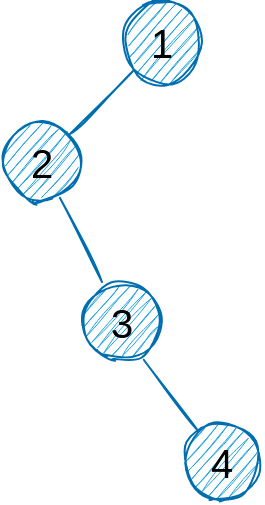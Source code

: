 <mxfile>
    <diagram id="N_f7JGh9qu5mkWohpCK6" name="Page-1">
        <mxGraphModel dx="502" dy="261" grid="1" gridSize="10" guides="1" tooltips="1" connect="1" arrows="1" fold="1" page="1" pageScale="1" pageWidth="850" pageHeight="1100" math="0" shadow="0">
            <root>
                <mxCell id="0"/>
                <mxCell id="1" parent="0"/>
                <mxCell id="12" value="4" style="ellipse;whiteSpace=wrap;html=1;aspect=fixed;sketch=1;fillColor=#1ba1e2;strokeColor=#006EAF;fontSize=20;direction=west;fontColor=#000000;" parent="1" vertex="1">
                    <mxGeometry x="160" y="220" width="40" height="40" as="geometry"/>
                </mxCell>
                <mxCell id="15" value="" style="endArrow=none;html=1;sketch=1;fillColor=#1ba1e2;strokeColor=#006EAF;fontColor=#000000;entryX=0.228;entryY=0.028;entryDx=0;entryDy=0;entryPerimeter=0;" parent="1" source="12" target="11" edge="1">
                    <mxGeometry width="50" height="50" relative="1" as="geometry">
                        <mxPoint x="70" y="131.716" as="sourcePoint"/>
                        <mxPoint x="101.716" y="100" as="targetPoint"/>
                    </mxGeometry>
                </mxCell>
                <mxCell id="2" value="1" style="ellipse;whiteSpace=wrap;html=1;aspect=fixed;sketch=1;fillColor=#1ba1e2;strokeColor=#006EAF;fontSize=20;fontColor=#000000;" parent="1" vertex="1">
                    <mxGeometry x="130" y="10" width="40" height="40" as="geometry"/>
                </mxCell>
                <mxCell id="6" value="" style="endArrow=none;html=1;entryX=0;entryY=1;entryDx=0;entryDy=0;sketch=1;fillColor=#1ba1e2;strokeColor=#006EAF;fontColor=#000000;" parent="1" target="2" edge="1">
                    <mxGeometry x="30" y="10" width="50" height="50" as="geometry">
                        <mxPoint x="104" y="76" as="sourcePoint"/>
                        <mxPoint x="180" y="210" as="targetPoint"/>
                    </mxGeometry>
                </mxCell>
                <mxCell id="9" value="2" style="ellipse;whiteSpace=wrap;html=1;aspect=fixed;sketch=1;fillColor=#1ba1e2;strokeColor=#006EAF;fontSize=20;direction=west;fontColor=#000000;" parent="1" vertex="1">
                    <mxGeometry x="70" y="70" width="40" height="40" as="geometry"/>
                </mxCell>
                <mxCell id="11" value="3" style="ellipse;whiteSpace=wrap;html=1;aspect=fixed;sketch=1;fillColor=#1ba1e2;strokeColor=#006EAF;fontSize=20;direction=west;fontColor=#000000;" parent="1" vertex="1">
                    <mxGeometry x="110" y="150" width="40" height="40" as="geometry"/>
                </mxCell>
                <mxCell id="14" value="" style="endArrow=none;html=1;exitX=0.75;exitY=1;exitDx=0;exitDy=0;sketch=1;fillColor=#1ba1e2;strokeColor=#006EAF;fontColor=#000000;exitPerimeter=0;" parent="1" target="9" edge="1" source="11">
                    <mxGeometry x="30" y="10" width="50" height="50" as="geometry">
                        <mxPoint x="60" y="151.716" as="sourcePoint"/>
                        <mxPoint x="91.716" y="120" as="targetPoint"/>
                    </mxGeometry>
                </mxCell>
            </root>
        </mxGraphModel>
    </diagram>
</mxfile>